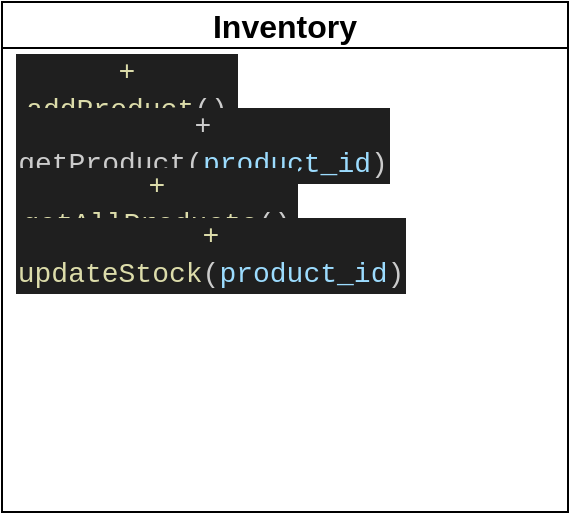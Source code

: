 <mxfile version="22.1.5" type="device">
  <diagram name="Page-1" id="36uyIQylcV7ll-giWWqZ">
    <mxGraphModel dx="1165" dy="399" grid="0" gridSize="10" guides="1" tooltips="1" connect="1" arrows="1" fold="1" page="0" pageScale="1" pageWidth="850" pageHeight="1100" math="0" shadow="0">
      <root>
        <mxCell id="0" />
        <mxCell id="1" parent="0" />
        <mxCell id="0oMsrVSDa-euTUUWwLWi-1" value="Inventory" style="swimlane;whiteSpace=wrap;html=1;fontSize=16;" vertex="1" parent="1">
          <mxGeometry x="-109" y="51" width="283" height="255" as="geometry" />
        </mxCell>
        <mxCell id="0oMsrVSDa-euTUUWwLWi-2" value="&lt;br&gt;&lt;div style=&quot;color: rgb(204, 204, 204); background-color: rgb(31, 31, 31); font-family: Consolas, &amp;quot;Courier New&amp;quot;, monospace; font-weight: normal; font-size: 14px; line-height: 19px;&quot;&gt;&lt;div&gt;&lt;span style=&quot;color: #dcdcaa;&quot;&gt;+ addProduct&lt;/span&gt;&lt;span style=&quot;color: #cccccc;&quot;&gt;()&lt;/span&gt;&lt;/div&gt;&lt;/div&gt;&lt;br&gt;" style="text;html=1;strokeColor=none;fillColor=none;align=center;verticalAlign=middle;whiteSpace=wrap;rounded=0;fontSize=16;" vertex="1" parent="0oMsrVSDa-euTUUWwLWi-1">
          <mxGeometry x="6" y="29" width="113" height="30" as="geometry" />
        </mxCell>
        <mxCell id="0oMsrVSDa-euTUUWwLWi-3" value="&lt;div style=&quot;color: rgb(204, 204, 204); background-color: rgb(31, 31, 31); font-family: Consolas, &amp;quot;Courier New&amp;quot;, monospace; font-size: 14px; line-height: 19px;&quot;&gt;+ getProduct(&lt;span style=&quot;color: #9cdcfe;&quot;&gt;product_id&lt;/span&gt;)&lt;/div&gt;" style="text;html=1;strokeColor=none;fillColor=none;align=center;verticalAlign=middle;whiteSpace=wrap;rounded=0;fontSize=16;" vertex="1" parent="0oMsrVSDa-euTUUWwLWi-1">
          <mxGeometry x="6" y="56" width="189" height="30" as="geometry" />
        </mxCell>
        <mxCell id="0oMsrVSDa-euTUUWwLWi-4" value="&lt;br&gt;&lt;div style=&quot;color: rgb(204, 204, 204); background-color: rgb(31, 31, 31); font-family: Consolas, &amp;quot;Courier New&amp;quot;, monospace; font-weight: normal; font-size: 14px; line-height: 19px;&quot;&gt;&lt;div&gt;&lt;span style=&quot;color: #dcdcaa;&quot;&gt;+ getAllProducts&lt;/span&gt;&lt;span style=&quot;color: #cccccc;&quot;&gt;()&lt;/span&gt;&lt;/div&gt;&lt;/div&gt;&lt;br&gt;" style="text;html=1;strokeColor=none;fillColor=none;align=center;verticalAlign=middle;whiteSpace=wrap;rounded=0;fontSize=16;" vertex="1" parent="0oMsrVSDa-euTUUWwLWi-1">
          <mxGeometry x="6" y="86" width="143" height="30" as="geometry" />
        </mxCell>
        <mxCell id="0oMsrVSDa-euTUUWwLWi-5" value="&lt;br&gt;&lt;div style=&quot;color: rgb(204, 204, 204); background-color: rgb(31, 31, 31); font-family: Consolas, &amp;quot;Courier New&amp;quot;, monospace; font-weight: normal; font-size: 14px; line-height: 19px;&quot;&gt;&lt;div&gt;&lt;span style=&quot;color: #dcdcaa;&quot;&gt;+ updateStock&lt;/span&gt;&lt;span style=&quot;color: #cccccc;&quot;&gt;(&lt;/span&gt;&lt;span style=&quot;color: #9cdcfe;&quot;&gt;product_id&lt;/span&gt;&lt;span style=&quot;color: #cccccc;&quot;&gt;)&lt;/span&gt;&lt;/div&gt;&lt;/div&gt;" style="text;html=1;strokeColor=none;fillColor=none;align=center;verticalAlign=middle;whiteSpace=wrap;rounded=0;fontSize=16;" vertex="1" parent="0oMsrVSDa-euTUUWwLWi-1">
          <mxGeometry x="6" y="102" width="197" height="30" as="geometry" />
        </mxCell>
      </root>
    </mxGraphModel>
  </diagram>
</mxfile>
